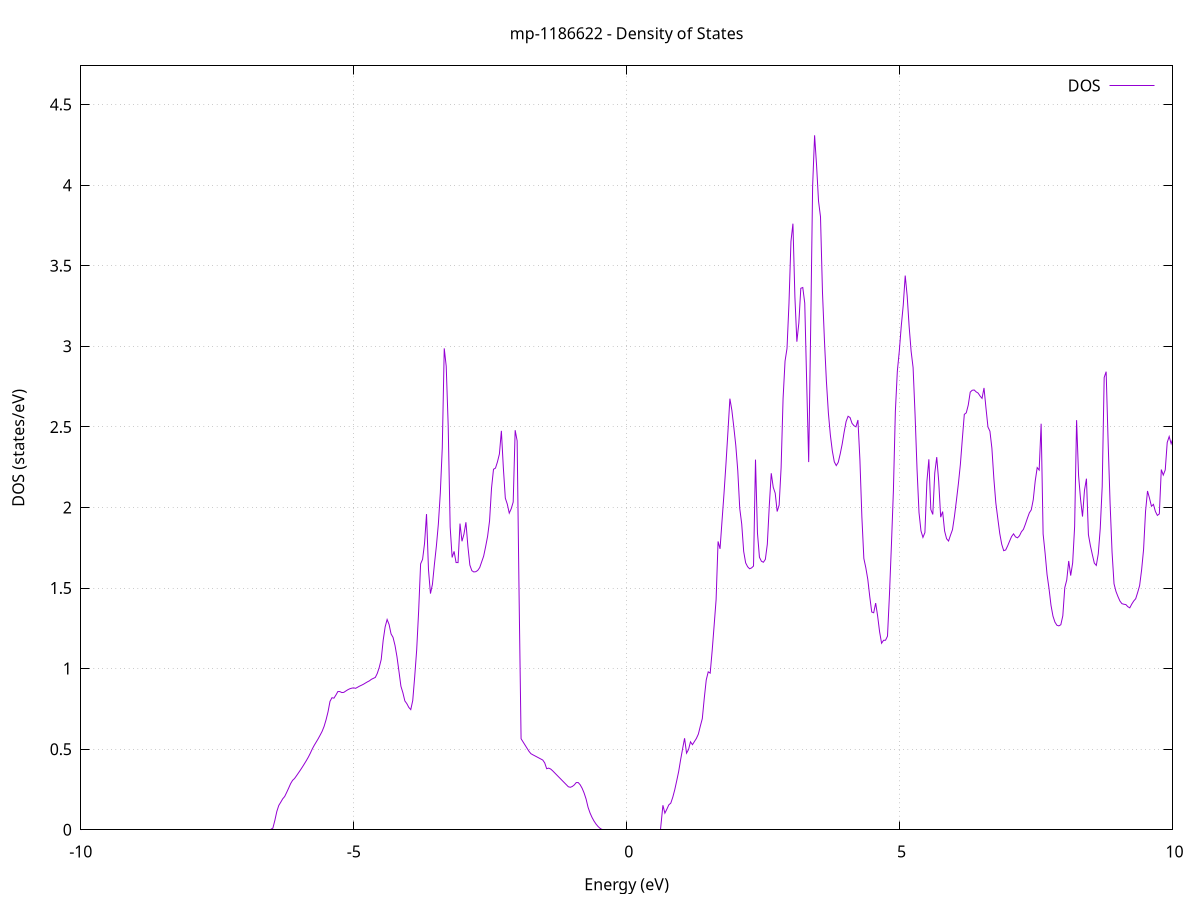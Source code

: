 set title 'mp-1186622 - Density of States'
set xlabel 'Energy (eV)'
set ylabel 'DOS (states/eV)'
set grid
set xrange [-10:10]
set yrange [0:4.740]
set xzeroaxis lt -1
set terminal png size 800,600
set output 'mp-1186622_dos_gnuplot.png'
plot '-' using 1:2 with lines title 'DOS'
-35.280200 0.000000
-35.244100 0.000000
-35.208000 0.000000
-35.171900 0.000000
-35.135800 0.000000
-35.099800 0.000000
-35.063700 0.000000
-35.027600 0.000000
-34.991500 0.000000
-34.955400 0.000000
-34.919300 0.000000
-34.883200 0.000000
-34.847100 0.000000
-34.811000 0.000000
-34.775000 0.000000
-34.738900 0.000000
-34.702800 0.000000
-34.666700 0.000000
-34.630600 0.000000
-34.594500 0.000000
-34.558400 0.000000
-34.522300 0.000000
-34.486200 0.000000
-34.450200 0.000000
-34.414100 0.000000
-34.378000 0.000000
-34.341900 0.000000
-34.305800 0.000000
-34.269700 0.000000
-34.233600 0.000000
-34.197500 0.000000
-34.161400 0.000000
-34.125400 0.000000
-34.089300 0.000000
-34.053200 0.000000
-34.017100 0.000000
-33.981000 0.000000
-33.944900 0.000000
-33.908800 0.000000
-33.872700 0.000000
-33.836600 0.000000
-33.800600 0.000000
-33.764500 0.000000
-33.728400 0.000000
-33.692300 0.000000
-33.656200 0.000000
-33.620100 0.000000
-33.584000 0.000000
-33.547900 0.000000
-33.511800 0.000000
-33.475800 0.000000
-33.439700 0.000000
-33.403600 0.000000
-33.367500 0.000000
-33.331400 0.000000
-33.295300 0.000000
-33.259200 0.000000
-33.223100 0.000000
-33.187000 0.000000
-33.151000 0.000000
-33.114900 0.000000
-33.078800 0.000000
-33.042700 0.000000
-33.006600 0.000000
-32.970500 0.000000
-32.934400 0.000000
-32.898300 0.000000
-32.862200 0.000000
-32.826100 0.000000
-32.790100 0.000000
-32.754000 0.000000
-32.717900 0.000000
-32.681800 0.000000
-32.645700 0.000000
-32.609600 0.000000
-32.573500 0.000000
-32.537400 0.000000
-32.501300 0.000000
-32.465300 0.000000
-32.429200 0.000000
-32.393100 0.000000
-32.357000 0.000000
-32.320900 0.000000
-32.284800 0.000000
-32.248700 0.000000
-32.212600 0.000000
-32.176500 0.000000
-32.140500 0.000000
-32.104400 0.000000
-32.068300 0.000000
-32.032200 0.000000
-31.996100 39.299000
-31.960000 0.000000
-31.923900 0.000000
-31.887800 0.000000
-31.851700 0.000000
-31.815700 0.000000
-31.779600 0.000000
-31.743500 0.000000
-31.707400 0.000000
-31.671300 0.000000
-31.635200 0.000000
-31.599100 0.000000
-31.563000 0.000000
-31.526900 0.000000
-31.490900 0.000000
-31.454800 0.000000
-31.418700 0.000000
-31.382600 0.000000
-31.346500 0.000000
-31.310400 0.000000
-31.274300 0.000000
-31.238200 0.000000
-31.202100 0.000000
-31.166100 0.000000
-31.130000 0.000000
-31.093900 0.000000
-31.057800 0.000000
-31.021700 0.000000
-30.985600 0.000000
-30.949500 0.000000
-30.913400 0.000000
-30.877300 0.000000
-30.841300 0.000000
-30.805200 0.000000
-30.769100 0.000000
-30.733000 0.000000
-30.696900 0.000000
-30.660800 0.000000
-30.624700 0.000000
-30.588600 0.000000
-30.552500 0.000000
-30.516500 0.000000
-30.480400 0.000000
-30.444300 0.000000
-30.408200 0.000000
-30.372100 0.000000
-30.336000 0.000000
-30.299900 0.000000
-30.263800 0.000000
-30.227700 0.000000
-30.191700 0.000000
-30.155600 0.000000
-30.119500 0.000000
-30.083400 0.000000
-30.047300 0.000000
-30.011200 0.000000
-29.975100 0.000000
-29.939000 0.000000
-29.902900 0.000000
-29.866900 0.000000
-29.830800 0.000000
-29.794700 0.000000
-29.758600 0.000000
-29.722500 0.000000
-29.686400 0.000000
-29.650300 0.000000
-29.614200 0.000000
-29.578100 0.000000
-29.542100 0.000000
-29.506000 0.000000
-29.469900 0.000000
-29.433800 0.000000
-29.397700 0.000000
-29.361600 0.000000
-29.325500 0.000000
-29.289400 0.000000
-29.253300 0.000000
-29.217300 0.000000
-29.181200 0.000000
-29.145100 0.000000
-29.109000 0.000000
-29.072900 0.000000
-29.036800 0.000000
-29.000700 0.000000
-28.964600 0.000000
-28.928500 0.000000
-28.892500 0.000000
-28.856400 0.000000
-28.820300 0.000000
-28.784200 0.000000
-28.748100 0.000000
-28.712000 0.000000
-28.675900 0.000000
-28.639800 0.000000
-28.603700 0.000000
-28.567700 0.000000
-28.531600 0.000000
-28.495500 0.000000
-28.459400 0.000000
-28.423300 0.000000
-28.387200 0.000000
-28.351100 0.000000
-28.315000 0.000000
-28.278900 0.000000
-28.242900 0.000000
-28.206800 0.000000
-28.170700 0.000000
-28.134600 0.000000
-28.098500 0.000000
-28.062400 0.000000
-28.026300 0.000000
-27.990200 0.000000
-27.954100 0.000000
-27.918100 0.000000
-27.882000 0.000000
-27.845900 0.000000
-27.809800 0.000000
-27.773700 0.000000
-27.737600 0.000000
-27.701500 0.000000
-27.665400 0.000000
-27.629300 0.000000
-27.593200 0.000000
-27.557200 0.000000
-27.521100 0.000000
-27.485000 0.000000
-27.448900 0.000000
-27.412800 0.000000
-27.376700 0.000000
-27.340600 0.000000
-27.304500 0.000000
-27.268400 0.000000
-27.232400 0.000000
-27.196300 0.000000
-27.160200 0.000000
-27.124100 0.000000
-27.088000 0.000000
-27.051900 0.000000
-27.015800 0.000000
-26.979700 0.000000
-26.943600 0.000000
-26.907600 0.000000
-26.871500 0.000000
-26.835400 0.000000
-26.799300 0.000000
-26.763200 0.000000
-26.727100 0.000000
-26.691000 0.000000
-26.654900 0.000000
-26.618800 0.000000
-26.582800 0.000000
-26.546700 0.000000
-26.510600 0.000000
-26.474500 0.000000
-26.438400 0.000000
-26.402300 0.000000
-26.366200 0.000000
-26.330100 0.000000
-26.294000 0.000000
-26.258000 0.000000
-26.221900 0.000000
-26.185800 0.000000
-26.149700 0.000000
-26.113600 0.000000
-26.077500 0.000000
-26.041400 0.000000
-26.005300 0.000000
-25.969200 0.000000
-25.933200 0.000000
-25.897100 0.000000
-25.861000 0.000000
-25.824900 0.000000
-25.788800 0.000000
-25.752700 0.000000
-25.716600 0.000000
-25.680500 0.000000
-25.644400 0.000000
-25.608400 0.000000
-25.572300 0.000000
-25.536200 0.000000
-25.500100 0.000000
-25.464000 0.000000
-25.427900 0.000000
-25.391800 0.000000
-25.355700 0.000000
-25.319600 0.000000
-25.283600 0.000000
-25.247500 0.000000
-25.211400 0.000000
-25.175300 0.000000
-25.139200 0.000000
-25.103100 0.000000
-25.067000 0.000000
-25.030900 0.000000
-24.994800 0.000000
-24.958800 0.000000
-24.922700 0.000000
-24.886600 0.000000
-24.850500 0.000000
-24.814400 0.000000
-24.778300 0.000000
-24.742200 0.000000
-24.706100 0.000000
-24.670000 0.000000
-24.634000 0.000000
-24.597900 0.000000
-24.561800 0.000000
-24.525700 0.000000
-24.489600 0.000000
-24.453500 0.000000
-24.417400 0.000000
-24.381300 0.000000
-24.345200 0.000000
-24.309200 0.000000
-24.273100 0.000000
-24.237000 0.000000
-24.200900 0.000000
-24.164800 0.000000
-24.128700 0.000000
-24.092600 0.000000
-24.056500 0.000000
-24.020400 0.000000
-23.984400 0.000000
-23.948300 0.000000
-23.912200 0.000000
-23.876100 0.000000
-23.840000 0.000000
-23.803900 0.000000
-23.767800 0.000000
-23.731700 0.000000
-23.695600 0.000000
-23.659600 0.000000
-23.623500 0.000000
-23.587400 0.000000
-23.551300 0.000000
-23.515200 0.000000
-23.479100 0.000000
-23.443000 0.000000
-23.406900 0.000000
-23.370800 0.000000
-23.334800 0.000000
-23.298700 0.000000
-23.262600 0.000000
-23.226500 0.000000
-23.190400 0.000000
-23.154300 0.000000
-23.118200 0.000000
-23.082100 0.000000
-23.046000 0.000000
-23.010000 0.000000
-22.973900 0.000000
-22.937800 0.000000
-22.901700 0.000000
-22.865600 0.000000
-22.829500 0.000000
-22.793400 0.000000
-22.757300 0.000000
-22.721200 0.000000
-22.685100 0.000000
-22.649100 0.000000
-22.613000 0.000000
-22.576900 0.000000
-22.540800 0.000000
-22.504700 0.000000
-22.468600 0.000000
-22.432500 0.000000
-22.396400 0.000000
-22.360300 0.000000
-22.324300 0.000000
-22.288200 0.000000
-22.252100 0.000000
-22.216000 0.000000
-22.179900 0.000000
-22.143800 0.000000
-22.107700 0.000000
-22.071600 0.000000
-22.035500 0.000000
-21.999500 0.000000
-21.963400 0.000000
-21.927300 0.000000
-21.891200 0.000000
-21.855100 0.000000
-21.819000 0.000000
-21.782900 0.000000
-21.746800 0.000000
-21.710700 0.000000
-21.674700 0.000000
-21.638600 0.000000
-21.602500 0.000000
-21.566400 0.000000
-21.530300 0.000000
-21.494200 0.000000
-21.458100 0.000000
-21.422000 0.000000
-21.385900 0.000000
-21.349900 0.000000
-21.313800 0.000000
-21.277700 0.000000
-21.241600 0.000000
-21.205500 0.000000
-21.169400 0.000000
-21.133300 0.000000
-21.097200 0.000000
-21.061100 0.000000
-21.025100 0.000000
-20.989000 0.000000
-20.952900 0.000000
-20.916800 0.000000
-20.880700 0.000000
-20.844600 0.000000
-20.808500 0.000000
-20.772400 0.000000
-20.736300 0.000000
-20.700300 0.000000
-20.664200 0.000000
-20.628100 0.000000
-20.592000 0.000000
-20.555900 0.000000
-20.519800 0.000000
-20.483700 0.000000
-20.447600 0.000000
-20.411500 0.000000
-20.375500 0.000000
-20.339400 0.000000
-20.303300 0.000000
-20.267200 0.000000
-20.231100 0.000000
-20.195000 0.000000
-20.158900 0.000000
-20.122800 0.000000
-20.086700 0.000000
-20.050700 0.000000
-20.014600 0.000000
-19.978500 0.000000
-19.942400 0.000000
-19.906300 0.000000
-19.870200 0.000000
-19.834100 0.000000
-19.798000 0.000000
-19.761900 0.000000
-19.725900 0.000000
-19.689800 0.000000
-19.653700 0.000000
-19.617600 0.000000
-19.581500 0.000000
-19.545400 0.000000
-19.509300 0.000000
-19.473200 0.000000
-19.437100 0.000000
-19.401100 0.000000
-19.365000 0.000000
-19.328900 0.000000
-19.292800 0.000000
-19.256700 0.000000
-19.220600 0.000000
-19.184500 0.000000
-19.148400 0.000000
-19.112300 0.000000
-19.076300 0.000000
-19.040200 0.000000
-19.004100 0.000000
-18.968000 0.000000
-18.931900 0.000000
-18.895800 0.000000
-18.859700 0.000000
-18.823600 0.000000
-18.787500 0.000000
-18.751500 0.000000
-18.715400 0.000000
-18.679300 0.000000
-18.643200 0.000000
-18.607100 0.000000
-18.571000 0.000000
-18.534900 0.000000
-18.498800 0.000000
-18.462700 0.000000
-18.426700 0.000000
-18.390600 0.000000
-18.354500 0.000000
-18.318400 0.000000
-18.282300 0.000000
-18.246200 0.000000
-18.210100 0.000000
-18.174000 0.000000
-18.137900 0.000000
-18.101900 0.000000
-18.065800 0.000000
-18.029700 0.000000
-17.993600 0.000000
-17.957500 0.000000
-17.921400 0.000000
-17.885300 0.000000
-17.849200 0.000000
-17.813100 0.000000
-17.777100 0.000000
-17.741000 0.000000
-17.704900 0.000000
-17.668800 0.000000
-17.632700 0.000000
-17.596600 0.000000
-17.560500 0.000000
-17.524400 0.000000
-17.488300 0.000000
-17.452200 0.000000
-17.416200 0.000000
-17.380100 0.000000
-17.344000 0.000000
-17.307900 0.000000
-17.271800 0.000000
-17.235700 0.000000
-17.199600 0.000000
-17.163500 0.000000
-17.127400 0.000000
-17.091400 0.000000
-17.055300 0.000000
-17.019200 0.000000
-16.983100 0.000000
-16.947000 0.000000
-16.910900 0.000000
-16.874800 0.000000
-16.838700 0.000000
-16.802600 0.000000
-16.766600 0.000000
-16.730500 0.000000
-16.694400 0.000000
-16.658300 0.000000
-16.622200 0.000000
-16.586100 0.000000
-16.550000 0.000000
-16.513900 0.000000
-16.477800 0.000000
-16.441800 0.000000
-16.405700 0.000000
-16.369600 0.000000
-16.333500 0.000000
-16.297400 0.000000
-16.261300 0.000000
-16.225200 0.000000
-16.189100 0.000000
-16.153000 0.000000
-16.117000 0.000000
-16.080900 0.000000
-16.044800 0.000000
-16.008700 0.000000
-15.972600 0.000000
-15.936500 0.000000
-15.900400 0.000000
-15.864300 0.000000
-15.828200 0.000000
-15.792200 0.000000
-15.756100 0.000000
-15.720000 0.000000
-15.683900 0.000000
-15.647800 0.000000
-15.611700 0.000000
-15.575600 0.000000
-15.539500 0.000000
-15.503400 0.000000
-15.467400 0.000000
-15.431300 0.000000
-15.395200 0.000000
-15.359100 0.000000
-15.323000 0.000000
-15.286900 0.000000
-15.250800 0.000000
-15.214700 0.000000
-15.178600 0.000000
-15.142600 0.000000
-15.106500 0.000000
-15.070400 0.000000
-15.034300 0.000000
-14.998200 0.000000
-14.962100 0.000000
-14.926000 0.000000
-14.889900 0.000000
-14.853800 0.000000
-14.817800 0.000000
-14.781700 0.000000
-14.745600 0.000000
-14.709500 0.000000
-14.673400 0.000000
-14.637300 0.000000
-14.601200 0.000000
-14.565100 0.000000
-14.529000 0.000000
-14.493000 0.000000
-14.456900 0.000000
-14.420800 0.000000
-14.384700 0.000000
-14.348600 0.000000
-14.312500 0.000000
-14.276400 0.000000
-14.240300 0.000000
-14.204200 0.000000
-14.168200 0.000000
-14.132100 0.000000
-14.096000 0.000000
-14.059900 0.000000
-14.023800 0.000000
-13.987700 0.000000
-13.951600 0.000000
-13.915500 0.000000
-13.879400 0.000000
-13.843400 0.000000
-13.807300 0.000000
-13.771200 0.000000
-13.735100 0.000000
-13.699000 0.000000
-13.662900 0.000000
-13.626800 0.000000
-13.590700 0.000000
-13.554600 0.000000
-13.518600 0.000000
-13.482500 0.000000
-13.446400 0.000000
-13.410300 0.000000
-13.374200 0.000000
-13.338100 0.000000
-13.302000 0.000000
-13.265900 0.000000
-13.229800 0.000000
-13.193800 0.000000
-13.157700 0.000000
-13.121600 0.000000
-13.085500 0.000000
-13.049400 0.000000
-13.013300 0.000000
-12.977200 0.000000
-12.941100 0.000000
-12.905000 0.000000
-12.869000 0.000000
-12.832900 6.158900
-12.796800 7.475900
-12.760700 8.874200
-12.724600 9.459000
-12.688500 14.501100
-12.652400 8.830900
-12.616300 15.336200
-12.580200 41.894800
-12.544100 21.252300
-12.508100 8.725500
-12.472000 11.332400
-12.435900 15.112800
-12.399800 9.969300
-12.363700 0.000000
-12.327600 0.000000
-12.291500 0.000000
-12.255400 0.000000
-12.219300 0.000000
-12.183300 0.000000
-12.147200 0.000000
-12.111100 0.000000
-12.075000 0.000000
-12.038900 0.000000
-12.002800 0.000000
-11.966700 0.000000
-11.930600 0.000000
-11.894500 0.000000
-11.858500 0.000000
-11.822400 0.000000
-11.786300 0.000000
-11.750200 0.000000
-11.714100 0.000000
-11.678000 0.000000
-11.641900 0.000000
-11.605800 0.000000
-11.569700 0.000000
-11.533700 0.000000
-11.497600 0.000000
-11.461500 0.000000
-11.425400 0.000000
-11.389300 0.000000
-11.353200 0.000000
-11.317100 0.000000
-11.281000 0.000000
-11.244900 0.000000
-11.208900 0.000000
-11.172800 0.000000
-11.136700 0.000000
-11.100600 0.000000
-11.064500 0.000000
-11.028400 0.000000
-10.992300 0.000000
-10.956200 0.000000
-10.920100 0.000000
-10.884100 0.000000
-10.848000 0.000000
-10.811900 0.000000
-10.775800 0.000000
-10.739700 0.000000
-10.703600 0.000000
-10.667500 0.000000
-10.631400 0.000000
-10.595300 0.000000
-10.559300 0.000000
-10.523200 0.000000
-10.487100 0.000000
-10.451000 0.000000
-10.414900 0.000000
-10.378800 0.000000
-10.342700 0.000000
-10.306600 0.000000
-10.270500 0.000000
-10.234500 0.000000
-10.198400 0.000000
-10.162300 0.000000
-10.126200 0.000000
-10.090100 0.000000
-10.054000 0.000000
-10.017900 0.000000
-9.981800 0.000000
-9.945700 0.000000
-9.909700 0.000000
-9.873600 0.000000
-9.837500 0.000000
-9.801400 0.000000
-9.765300 0.000000
-9.729200 0.000000
-9.693100 0.000000
-9.657000 0.000000
-9.620900 0.000000
-9.584900 0.000000
-9.548800 0.000000
-9.512700 0.000000
-9.476600 0.000000
-9.440500 0.000000
-9.404400 0.000000
-9.368300 0.000000
-9.332200 0.000000
-9.296100 0.000000
-9.260100 0.000000
-9.224000 0.000000
-9.187900 0.000000
-9.151800 0.000000
-9.115700 0.000000
-9.079600 0.000000
-9.043500 0.000000
-9.007400 0.000000
-8.971300 0.000000
-8.935300 0.000000
-8.899200 0.000000
-8.863100 0.000000
-8.827000 0.000000
-8.790900 0.000000
-8.754800 0.000000
-8.718700 0.000000
-8.682600 0.000000
-8.646500 0.000000
-8.610500 0.000000
-8.574400 0.000000
-8.538300 0.000000
-8.502200 0.000000
-8.466100 0.000000
-8.430000 0.000000
-8.393900 0.000000
-8.357800 0.000000
-8.321700 0.000000
-8.285700 0.000000
-8.249600 0.000000
-8.213500 0.000000
-8.177400 0.000000
-8.141300 0.000000
-8.105200 0.000000
-8.069100 0.000000
-8.033000 0.000000
-7.996900 0.000000
-7.960900 0.000000
-7.924800 0.000000
-7.888700 0.000000
-7.852600 0.000000
-7.816500 0.000000
-7.780400 0.000000
-7.744300 0.000000
-7.708200 0.000000
-7.672100 0.000000
-7.636000 0.000000
-7.600000 0.000000
-7.563900 0.000000
-7.527800 0.000000
-7.491700 0.000000
-7.455600 0.000000
-7.419500 0.000000
-7.383400 0.000000
-7.347300 0.000000
-7.311200 0.000000
-7.275200 0.000000
-7.239100 0.000000
-7.203000 0.000000
-7.166900 0.000000
-7.130800 0.000000
-7.094700 0.000000
-7.058600 0.000000
-7.022500 0.000000
-6.986400 0.000000
-6.950400 0.000000
-6.914300 0.000000
-6.878200 0.000000
-6.842100 0.000000
-6.806000 0.000000
-6.769900 0.000000
-6.733800 0.000000
-6.697700 0.000000
-6.661600 0.000000
-6.625600 0.000000
-6.589500 0.000000
-6.553400 0.000000
-6.517300 0.000000
-6.481200 0.010300
-6.445100 0.057600
-6.409000 0.113300
-6.372900 0.151000
-6.336800 0.171000
-6.300800 0.192000
-6.264700 0.206500
-6.228600 0.231700
-6.192500 0.258300
-6.156400 0.286000
-6.120300 0.306600
-6.084200 0.318000
-6.048100 0.335300
-6.012000 0.353100
-5.976000 0.371000
-5.939900 0.389700
-5.903800 0.409300
-5.867700 0.429400
-5.831600 0.450700
-5.795500 0.474700
-5.759400 0.501300
-5.723300 0.524000
-5.687200 0.544300
-5.651200 0.564800
-5.615100 0.587200
-5.579000 0.610700
-5.542900 0.641100
-5.506800 0.682300
-5.470700 0.731800
-5.434600 0.796800
-5.398500 0.819400
-5.362400 0.816700
-5.326400 0.835900
-5.290300 0.857800
-5.254200 0.857500
-5.218100 0.851400
-5.182000 0.852600
-5.145900 0.860800
-5.109800 0.868600
-5.073700 0.874700
-5.037600 0.878500
-5.001600 0.880700
-4.965500 0.877700
-4.929400 0.884400
-4.893300 0.891300
-4.857200 0.897000
-4.821100 0.903100
-4.785000 0.910600
-4.748900 0.917800
-4.712800 0.924100
-4.676800 0.933500
-4.640700 0.939400
-4.604600 0.945300
-4.568500 0.970000
-4.532400 1.007600
-4.496300 1.056700
-4.460200 1.175800
-4.424100 1.259000
-4.388000 1.304700
-4.352000 1.273900
-4.315900 1.215200
-4.279800 1.194000
-4.243700 1.144200
-4.207600 1.073800
-4.171500 0.983500
-4.135400 0.890800
-4.099300 0.850500
-4.063200 0.799500
-4.027200 0.782800
-3.991100 0.759400
-3.955000 0.745700
-3.918900 0.801700
-3.882800 0.949600
-3.846700 1.115200
-3.810600 1.357100
-3.774500 1.650000
-3.738400 1.678000
-3.702400 1.777300
-3.666300 1.958900
-3.630200 1.613600
-3.594100 1.465500
-3.558000 1.522400
-3.521900 1.646500
-3.485800 1.759800
-3.449700 1.895900
-3.413600 2.089500
-3.377600 2.370200
-3.341500 2.987100
-3.305400 2.876400
-3.269300 2.508600
-3.233200 1.879300
-3.197100 1.689800
-3.161000 1.727600
-3.124900 1.658100
-3.088800 1.657800
-3.052800 1.900100
-3.016700 1.790100
-2.980600 1.834200
-2.944500 1.908100
-2.908400 1.759100
-2.872300 1.642700
-2.836200 1.607800
-2.800100 1.599800
-2.764000 1.601300
-2.728000 1.609400
-2.691900 1.627000
-2.655800 1.662500
-2.619700 1.697800
-2.583600 1.756400
-2.547500 1.820600
-2.511400 1.916700
-2.475300 2.120500
-2.439200 2.237000
-2.403100 2.244000
-2.367100 2.282400
-2.331000 2.332100
-2.294900 2.475300
-2.258800 2.246200
-2.222700 2.057900
-2.186600 2.020600
-2.150500 1.964800
-2.114400 1.992200
-2.078300 2.033700
-2.042300 2.479400
-2.006200 2.413400
-1.970100 1.444000
-1.934000 0.564900
-1.897900 0.545400
-1.861800 0.525900
-1.825700 0.506400
-1.789600 0.487000
-1.753500 0.472100
-1.717500 0.465200
-1.681400 0.458800
-1.645300 0.452300
-1.609200 0.445800
-1.573100 0.439300
-1.537000 0.432800
-1.500900 0.414900
-1.464800 0.378900
-1.428700 0.382500
-1.392700 0.377100
-1.356600 0.366300
-1.320500 0.353900
-1.284400 0.341400
-1.248300 0.329000
-1.212200 0.316600
-1.176100 0.304100
-1.140000 0.291700
-1.103900 0.279300
-1.067900 0.266900
-1.031800 0.263700
-0.995700 0.268600
-0.959600 0.278200
-0.923500 0.292900
-0.887400 0.293100
-0.851300 0.279200
-0.815200 0.257400
-0.779100 0.228000
-0.743100 0.190900
-0.707000 0.139700
-0.670900 0.104500
-0.634800 0.077100
-0.598700 0.054600
-0.562600 0.036200
-0.526500 0.021300
-0.490400 0.009900
-0.454300 0.002100
-0.418300 0.000000
-0.382200 0.000000
-0.346100 0.000000
-0.310000 0.000000
-0.273900 0.000000
-0.237800 0.000000
-0.201700 0.000000
-0.165600 0.000000
-0.129500 0.000000
-0.093500 0.000000
-0.057400 0.000000
-0.021300 0.000000
0.014800 0.000000
0.050900 0.000000
0.087000 0.000000
0.123100 0.000000
0.159200 0.000000
0.195300 0.000000
0.231300 0.000000
0.267400 0.000000
0.303500 0.000000
0.339600 0.000000
0.375700 0.000000
0.411800 0.000000
0.447900 0.000000
0.484000 0.000000
0.520100 0.000000
0.556100 0.000000
0.592200 0.000000
0.628300 0.000000
0.664400 0.152200
0.700500 0.103100
0.736600 0.127700
0.772700 0.154700
0.808800 0.165200
0.844900 0.201700
0.880900 0.247900
0.917000 0.303500
0.953100 0.361900
0.989200 0.435500
1.025300 0.502900
1.061400 0.567900
1.097500 0.475300
1.133600 0.497800
1.169700 0.545800
1.205700 0.528100
1.241800 0.547600
1.277900 0.566900
1.314000 0.594000
1.350100 0.643500
1.386200 0.689900
1.422300 0.817100
1.458400 0.930000
1.494500 0.980000
1.530500 0.972000
1.566600 1.110100
1.602700 1.267000
1.638800 1.427600
1.674900 1.789100
1.711000 1.743200
1.747100 1.916100
1.783200 2.084700
1.819300 2.269000
1.855300 2.467400
1.891400 2.675000
1.927500 2.603200
1.963600 2.497600
1.999700 2.384400
2.035800 2.228800
2.071900 1.994300
2.108000 1.897400
2.144100 1.727100
2.180100 1.656300
2.216200 1.632200
2.252300 1.619700
2.288400 1.624800
2.324500 1.636600
2.360600 2.296800
2.396700 1.841000
2.432800 1.691100
2.468900 1.666300
2.505000 1.660000
2.541000 1.677800
2.577100 1.771900
2.613200 2.010600
2.649300 2.212300
2.685400 2.125500
2.721500 2.088800
2.757600 1.974900
2.793700 2.014900
2.829800 2.247000
2.865800 2.675600
2.901900 2.908200
2.938000 2.987100
2.974100 3.267500
3.010200 3.650800
3.046300 3.760900
3.082400 3.306600
3.118500 3.028600
3.154600 3.144200
3.190600 3.359900
3.226700 3.364800
3.262800 3.268200
3.298900 2.766500
3.335000 2.281500
3.371100 3.102600
3.407200 3.993600
3.443300 4.309200
3.479400 4.122500
3.515400 3.900400
3.551500 3.803600
3.587600 3.335000
3.623700 3.035400
3.659800 2.781700
3.695900 2.585800
3.732000 2.449400
3.768100 2.350700
3.804200 2.283100
3.840200 2.259900
3.876300 2.279800
3.912400 2.331700
3.948500 2.392800
3.984600 2.467700
4.020700 2.533400
4.056800 2.565800
4.092900 2.557800
4.129000 2.522000
4.165000 2.507300
4.201100 2.500200
4.237200 2.542500
4.273300 2.297200
4.309400 1.941300
4.345500 1.683500
4.381600 1.625800
4.417700 1.554000
4.453800 1.446900
4.489800 1.351200
4.525900 1.346600
4.562000 1.406700
4.598100 1.326400
4.634200 1.228300
4.670300 1.157400
4.706400 1.175600
4.742500 1.176100
4.778600 1.201300
4.814600 1.458000
4.850700 1.767400
4.886800 2.102200
4.922900 2.595800
4.959000 2.845200
4.995100 2.970300
5.031200 3.125700
5.067300 3.254400
5.103400 3.439000
5.139400 3.312100
5.175500 3.121900
5.211600 2.969200
5.247700 2.868200
5.283800 2.577100
5.319900 2.237400
5.356000 1.968800
5.392100 1.854900
5.428200 1.814200
5.464200 1.844100
5.500300 2.159200
5.536400 2.298900
5.572500 1.987300
5.608600 1.956600
5.644700 2.214000
5.680800 2.312400
5.716900 2.163100
5.753000 1.939800
5.789000 1.974300
5.825100 1.853900
5.861200 1.805900
5.897300 1.791800
5.933400 1.828300
5.969500 1.862200
6.005600 1.945400
6.041700 2.044100
6.077800 2.148000
6.113800 2.266500
6.149900 2.425300
6.186000 2.577700
6.222100 2.587200
6.258200 2.635100
6.294300 2.715500
6.330400 2.727100
6.366500 2.729000
6.402600 2.717200
6.438600 2.709800
6.474700 2.691500
6.510800 2.676800
6.546900 2.741500
6.583000 2.616800
6.619100 2.499200
6.655200 2.473300
6.691300 2.367600
6.727400 2.179000
6.763400 2.028100
6.799500 1.931300
6.835600 1.838000
6.871700 1.771300
6.907800 1.731800
6.943900 1.736200
6.980000 1.761800
7.016100 1.791500
7.052200 1.819800
7.088200 1.836200
7.124300 1.817400
7.160400 1.811700
7.196500 1.824200
7.232600 1.849300
7.268700 1.864000
7.304800 1.896100
7.340900 1.932300
7.377000 1.966200
7.413000 1.985400
7.449100 2.048200
7.485200 2.164400
7.521300 2.247400
7.557400 2.232100
7.593500 2.519600
7.629600 1.835900
7.665700 1.718100
7.701800 1.583700
7.737900 1.496700
7.773900 1.393100
7.810000 1.326100
7.846100 1.288500
7.882200 1.269100
7.918300 1.265200
7.954400 1.272300
7.990500 1.327500
8.026600 1.502300
8.062700 1.549900
8.098700 1.668000
8.134800 1.577300
8.170900 1.655800
8.207000 1.880900
8.243100 2.541900
8.279200 2.198800
8.315300 2.052100
8.351400 1.943500
8.387500 2.106400
8.423500 2.178600
8.459600 1.831400
8.495700 1.763100
8.531800 1.707100
8.567900 1.654500
8.604000 1.640300
8.640100 1.712200
8.676200 1.868400
8.712300 2.130800
8.748300 2.806300
8.784400 2.842500
8.820500 2.409600
8.856600 2.027200
8.892700 1.722500
8.928800 1.526200
8.964900 1.478300
9.001000 1.446900
9.037100 1.419300
9.073100 1.403200
9.109200 1.399400
9.145300 1.397500
9.181400 1.384300
9.217500 1.377100
9.253600 1.400300
9.289700 1.419600
9.325800 1.433600
9.361900 1.472600
9.397900 1.515600
9.434000 1.612300
9.470100 1.739000
9.506200 1.975300
9.542300 2.102100
9.578400 2.057900
9.614500 2.007500
9.650600 2.019200
9.686700 1.975200
9.722700 1.950600
9.758800 1.960100
9.794900 2.235200
9.831000 2.200900
9.867100 2.232800
9.903200 2.403000
9.939300 2.440300
9.975400 2.395700
10.011500 2.433300
10.047500 2.504000
10.083600 2.633900
10.119700 2.618300
10.155800 2.693500
10.191900 2.846900
10.228000 3.002100
10.264100 3.085500
10.300200 2.963400
10.336300 3.027700
10.372300 3.087800
10.408400 3.271000
10.444500 3.529700
10.480600 3.472500
10.516700 3.376600
10.552800 3.606200
10.588900 3.813200
10.625000 4.262300
10.661100 4.384600
10.697100 4.321400
10.733200 4.443600
10.769300 4.709900
10.805400 4.977800
10.841500 4.429500
10.877600 4.308500
10.913700 4.448300
10.949800 4.994100
10.985900 5.344300
11.021900 4.170100
11.058000 3.517500
11.094100 3.470000
11.130200 3.225500
11.166300 3.278700
11.202400 3.717100
11.238500 4.180900
11.274600 4.191500
11.310700 4.357300
11.346700 4.340600
11.382800 4.158400
11.418900 3.987300
11.455000 4.021900
11.491100 3.942000
11.527200 3.932900
11.563300 3.779400
11.599400 3.720200
11.635500 3.571500
11.671500 3.454100
11.707600 3.509900
11.743700 3.476700
11.779800 3.301400
11.815900 3.232000
11.852000 3.181400
11.888100 3.125400
11.924200 3.065500
11.960300 2.982400
11.996300 2.869600
12.032400 2.761800
12.068500 2.671300
12.104600 2.593500
12.140700 2.591200
12.176800 2.666800
12.212900 2.816000
12.249000 4.135900
12.285100 3.679700
12.321100 3.302600
12.357200 3.147900
12.393300 2.938700
12.429400 2.252700
12.465500 2.171400
12.501600 2.050600
12.537700 2.002100
12.573800 2.228200
12.609900 1.920900
12.646000 1.895300
12.682000 1.835600
12.718100 1.731300
12.754200 1.641800
12.790300 1.573200
12.826400 1.471600
12.862500 1.430500
12.898600 1.383100
12.934700 1.435200
12.970800 1.419900
13.006800 1.445500
13.042900 1.378300
13.079000 1.351900
13.115100 1.359300
13.151200 1.373300
13.187300 1.389300
13.223400 1.406000
13.259500 1.441800
13.295600 1.464000
13.331600 1.479600
13.367700 1.466600
13.403800 1.424400
13.439900 1.401900
13.476000 1.353100
13.512100 1.323400
13.548200 1.306800
13.584300 1.294200
13.620400 1.279600
13.656400 1.272500
13.692500 1.269000
13.728600 1.290300
13.764700 1.330500
13.800800 1.370800
13.836900 1.400500
13.873000 1.442700
13.909100 1.504500
13.945200 1.581200
13.981200 1.659200
14.017300 1.731200
14.053400 1.813500
14.089500 2.142300
14.125600 2.294900
14.161700 2.348100
14.197800 2.396000
14.233900 2.547800
14.270000 2.692700
14.306000 2.664800
14.342100 2.536500
14.378200 2.356400
14.414300 2.190800
14.450400 2.055700
14.486500 1.962100
14.522600 1.883100
14.558700 1.714400
14.594800 1.709400
14.630800 1.721800
14.666900 1.720400
14.703000 1.704900
14.739100 1.712000
14.775200 1.711800
14.811300 1.861800
14.847400 1.860200
14.883500 1.880700
14.919600 1.946800
14.955600 2.041400
14.991700 2.191900
15.027800 2.098100
15.063900 1.988900
15.100000 1.965700
15.136100 1.954600
15.172200 1.984000
15.208300 1.929000
15.244400 1.838700
15.280400 1.792400
15.316500 1.726300
15.352600 1.638900
15.388700 1.583600
15.424800 1.507100
15.460900 1.492000
15.497000 1.720900
15.533100 1.632300
15.569200 1.689200
15.605200 1.650600
15.641300 1.562900
15.677400 1.662000
15.713500 1.850400
15.749600 2.157700
15.785700 2.539100
15.821800 3.076600
15.857900 3.559700
15.894000 3.223100
15.930000 2.904000
15.966100 2.241700
16.002200 1.985200
16.038300 1.979200
16.074400 2.203000
16.110500 2.626800
16.146600 2.613400
16.182700 2.760800
16.218800 2.676100
16.254800 2.773300
16.290900 3.068500
16.327000 3.241200
16.363100 3.144700
16.399200 3.177200
16.435300 3.490300
16.471400 4.213200
16.507500 3.861000
16.543600 3.194000
16.579600 3.032300
16.615700 2.902800
16.651800 2.789800
16.687900 2.721400
16.724000 2.685900
16.760100 2.685900
16.796200 2.807800
16.832300 3.001000
16.868400 3.415600
16.904400 3.901500
16.940500 4.014900
16.976600 3.680400
17.012700 3.731800
17.048800 3.820700
17.084900 3.967000
17.121000 4.101600
17.157100 4.372500
17.193200 4.272500
17.229200 4.143200
17.265300 3.816700
17.301400 3.549800
17.337500 3.410400
17.373600 3.234600
17.409700 3.129400
17.445800 2.986500
17.481900 2.795500
17.518000 2.978700
17.554100 2.634500
17.590100 2.632200
17.626200 2.853000
17.662300 3.308000
17.698400 3.755400
17.734500 3.608800
17.770600 3.396400
17.806700 3.482600
17.842800 3.176300
17.878900 2.983900
17.914900 2.886600
17.951000 2.688000
17.987100 2.589400
18.023200 2.684400
18.059300 2.736000
18.095400 2.750300
18.131500 2.849900
18.167600 2.848700
18.203700 2.747600
18.239700 2.838500
18.275800 2.984700
18.311900 3.394400
18.348000 3.956300
18.384100 3.774100
18.420200 3.931200
18.456300 3.692500
18.492400 3.344100
18.528500 3.133000
18.564500 2.848300
18.600600 2.579400
18.636700 2.514500
18.672800 2.584000
18.708900 2.869500
18.745000 3.847700
18.781100 3.038700
18.817200 2.933800
18.853300 2.890500
18.889300 2.879400
18.925400 3.096900
18.961500 3.294800
18.997600 3.590800
19.033700 3.477300
19.069800 3.531100
19.105900 3.521800
19.142000 3.454500
19.178100 2.788800
19.214100 2.626100
19.250200 2.518400
19.286300 2.486100
19.322400 2.564000
19.358500 2.631800
19.394600 2.699800
19.430700 2.619600
19.466800 2.609300
19.502900 2.601300
19.538900 2.601300
19.575000 2.392900
19.611100 2.276800
19.647200 2.271700
19.683300 2.332600
19.719400 2.425900
19.755500 2.463300
19.791600 2.694100
19.827700 2.710500
19.863700 2.683100
19.899800 2.692700
19.935900 2.685900
19.972000 2.671300
20.008100 2.687100
20.044200 2.895400
20.080300 3.132800
20.116400 4.089900
20.152500 3.589400
20.188500 3.118800
20.224600 2.645100
20.260700 2.456300
20.296800 2.349800
20.332900 2.293600
20.369000 2.279900
20.405100 2.352100
20.441200 2.490900
20.477300 2.761100
20.513300 3.090500
20.549400 3.428600
20.585500 3.814600
20.621600 4.100800
20.657700 4.286100
20.693800 4.230300
20.729900 4.179900
20.766000 3.689700
20.802100 3.561700
20.838100 3.456600
20.874200 3.415900
20.910300 3.449800
20.946400 3.357400
20.982500 3.388700
21.018600 3.444300
21.054700 3.522300
21.090800 3.491100
21.126900 3.404500
21.162900 3.266000
21.199000 3.047500
21.235100 2.840700
21.271200 2.584200
21.307300 2.453000
21.343400 2.260100
21.379500 2.101700
21.415600 2.082000
21.451700 2.116100
21.487700 2.205900
21.523800 2.303900
21.559900 2.338400
21.596000 2.356800
21.632100 2.338200
21.668200 2.244400
21.704300 2.239400
21.740400 2.304100
21.776500 2.059400
21.812500 2.070000
21.848600 2.134400
21.884700 2.013300
21.920800 2.034500
21.956900 2.163400
21.993000 2.323900
22.029100 2.473700
22.065200 2.609800
22.101300 2.632300
22.137300 2.794500
22.173400 2.930100
22.209500 3.101800
22.245600 3.869200
22.281700 3.511300
22.317800 3.350500
22.353900 3.221000
22.390000 3.142100
22.426100 3.023300
22.462100 3.112100
22.498200 2.966100
22.534300 2.874900
22.570400 2.992000
22.606500 2.927800
22.642600 2.827900
22.678700 2.915200
22.714800 2.833000
22.750900 2.884900
22.787000 2.927600
22.823000 3.018600
22.859100 3.086600
22.895200 3.091900
22.931300 3.117400
22.967400 3.139500
23.003500 3.166300
23.039600 3.123300
23.075700 3.045700
23.111800 2.942100
23.147800 2.796500
23.183900 2.775100
23.220000 2.772500
23.256100 2.802600
23.292200 2.822500
23.328300 2.893000
23.364400 2.939700
23.400500 2.864200
23.436600 2.931200
23.472600 2.831800
23.508700 2.829300
23.544800 2.855900
23.580900 3.016000
23.617000 3.163200
23.653100 3.354600
23.689200 3.314400
23.725300 3.272600
23.761400 3.303500
23.797400 3.359600
23.833500 3.492900
23.869600 3.570800
23.905700 3.620000
23.941800 3.542000
23.977900 3.369300
24.014000 3.246000
24.050100 3.080200
24.086200 2.988800
24.122200 3.000800
24.158300 3.033700
24.194400 3.096200
24.230500 2.819600
24.266600 2.798800
24.302700 2.779300
24.338800 2.734000
24.374900 2.718100
24.411000 2.782500
24.447000 2.891800
24.483100 2.924300
24.519200 2.775400
24.555300 2.575000
24.591400 2.467000
24.627500 2.400900
24.663600 2.339200
24.699700 2.344400
24.735800 2.338900
24.771800 2.264900
24.807900 2.169600
24.844000 2.123100
24.880100 2.198400
24.916200 2.252500
24.952300 2.416200
24.988400 2.518500
25.024500 2.728600
25.060600 2.984400
25.096600 3.174700
25.132700 3.180100
25.168800 3.003700
25.204900 2.793000
25.241000 2.625200
25.277100 2.564700
25.313200 2.544700
25.349300 2.536800
25.385400 2.508800
25.421400 2.449900
25.457500 2.755800
25.493600 2.705200
25.529700 2.661400
25.565800 2.631200
25.601900 2.617600
25.638000 2.637400
25.674100 2.692400
25.710200 2.827200
25.746200 2.901600
25.782300 2.889100
25.818400 2.988900
25.854500 2.921300
25.890600 2.758600
25.926700 2.672000
25.962800 2.496100
25.998900 2.620400
26.035000 2.675100
26.071000 2.693600
26.107100 2.649300
26.143200 2.489900
26.179300 2.431800
26.215400 2.405700
26.251500 2.411900
26.287600 2.439500
26.323700 2.453500
26.359800 2.604700
26.395800 2.431900
26.431900 2.497300
26.468000 2.614900
26.504100 2.728600
26.540200 2.776000
26.576300 2.731000
26.612400 2.829000
26.648500 3.012300
26.684600 2.887200
26.720600 2.858000
26.756700 2.853600
26.792800 2.973600
26.828900 2.982500
26.865000 2.936100
26.901100 2.861400
26.937200 2.813800
26.973300 2.766500
27.009400 2.711800
27.045400 2.678400
27.081500 2.635300
27.117600 2.526300
27.153700 2.483200
27.189800 2.432800
27.225900 2.355100
27.262000 2.357800
27.298100 2.292600
27.334200 2.281700
27.370200 2.291000
27.406300 2.345900
27.442400 2.426900
27.478500 2.371400
27.514600 2.319300
27.550700 2.369700
27.586800 2.478800
27.622900 2.690200
27.659000 2.620600
27.695100 2.656600
27.731100 2.698700
27.767200 2.743600
27.803300 2.846100
27.839400 3.005800
27.875500 3.065100
27.911600 3.471400
27.947700 3.498600
27.983800 3.648500
28.019900 3.324100
28.055900 3.332800
28.092000 3.382200
28.128100 3.423200
28.164200 3.401400
28.200300 3.393200
28.236400 3.463900
28.272500 3.400900
28.308600 3.378400
28.344700 3.278400
28.380700 3.130300
28.416800 2.993200
28.452900 2.885800
28.489000 2.834200
28.525100 2.857400
28.561200 2.911100
28.597300 2.984700
28.633400 3.090800
28.669500 3.240400
28.705500 3.457800
28.741600 3.712500
28.777700 3.683000
28.813800 3.683000
28.849900 3.671500
28.886000 3.661000
28.922100 3.552500
28.958200 3.492600
28.994300 3.372600
29.030300 3.432000
29.066400 3.391200
29.102500 3.345300
29.138600 3.284800
29.174700 3.249700
29.210800 3.220100
29.246900 3.134600
29.283000 3.051900
29.319100 2.957600
29.355100 2.984800
29.391200 3.014200
29.427300 2.934800
29.463400 2.857000
29.499500 2.820700
29.535600 2.807200
29.571700 2.744000
29.607800 2.703000
29.643900 2.677300
29.679900 2.633800
29.716000 2.625900
29.752100 2.670000
29.788200 2.684500
29.824300 2.690900
29.860400 2.726700
29.896500 2.820200
29.932600 2.920700
29.968700 2.996100
30.004700 2.988700
30.040800 2.980000
30.076900 3.166600
30.113000 3.379900
30.149100 3.805700
30.185200 3.735300
30.221300 3.907200
30.257400 4.048600
30.293500 4.314600
30.329500 4.377800
30.365600 4.044400
30.401700 3.668900
30.437800 3.437200
30.473900 3.252200
30.510000 3.176200
30.546100 3.118100
30.582200 3.174800
30.618300 3.485400
30.654300 4.014400
30.690400 3.532200
30.726500 3.440700
30.762600 3.424000
30.798700 3.472400
30.834800 3.587600
30.870900 3.735800
30.907000 3.991600
30.943100 4.148900
30.979100 4.027000
31.015200 3.906600
31.051300 3.650300
31.087400 3.565600
31.123500 3.507900
31.159600 3.433300
31.195700 3.344300
31.231800 3.285500
31.267900 3.288400
31.303900 3.369800
31.340000 3.555500
31.376100 3.892900
31.412200 3.849400
31.448300 4.063000
31.484400 4.017800
31.520500 3.834500
31.556600 3.519100
31.592700 3.170300
31.628700 2.991700
31.664800 2.506700
31.700900 2.256700
31.737000 2.165800
31.773100 2.076800
31.809200 1.962000
31.845300 1.886700
31.881400 1.827600
31.917500 1.808000
31.953500 1.755500
31.989600 1.733900
32.025700 1.637000
32.061800 1.539100
32.097900 1.452400
32.134000 1.312500
32.170100 1.202200
32.206200 1.078400
32.242300 0.941800
32.278300 0.862600
32.314400 0.799800
32.350500 0.883700
32.386600 0.682600
32.422700 0.686100
32.458800 0.664000
32.494900 0.575100
32.531000 0.488500
32.567100 0.450300
32.603200 0.418400
32.639200 0.391800
32.675300 0.368200
32.711400 0.347000
32.747500 0.328400
32.783600 0.311800
32.819700 0.240100
32.855800 0.190500
32.891900 0.168900
32.928000 0.158500
32.964000 0.150200
33.000100 0.145400
33.036200 0.152100
33.072300 0.171800
33.108400 0.142500
33.144500 0.127200
33.180600 0.116900
33.216700 0.109000
33.252800 0.101800
33.288800 0.095200
33.324900 0.095600
33.361000 0.096200
33.397100 0.093100
33.433200 0.085000
33.469300 0.071800
33.505400 0.055900
33.541500 0.043600
33.577600 0.027200
33.613600 0.000200
33.649700 0.000000
33.685800 0.000000
33.721900 0.000000
33.758000 0.000000
33.794100 0.000000
33.830200 0.000000
33.866300 0.000000
33.902400 0.000000
33.938400 0.000000
33.974500 0.000000
34.010600 0.000000
34.046700 0.000000
34.082800 0.000000
34.118900 0.000000
34.155000 0.000000
34.191100 0.000000
34.227200 0.000000
34.263200 0.000000
34.299300 0.000000
34.335400 0.000000
34.371500 0.000000
34.407600 0.000000
34.443700 0.000000
34.479800 0.000000
34.515900 0.000000
34.552000 0.000000
34.588000 0.000000
34.624100 0.000000
34.660200 0.000000
34.696300 0.000000
34.732400 0.000000
34.768500 0.000000
34.804600 0.000000
34.840700 0.000000
34.876800 0.000000
34.912800 0.000000
34.948900 0.000000
34.985000 0.000000
35.021100 0.000000
35.057200 0.000000
35.093300 0.000000
35.129400 0.000000
35.165500 0.000000
35.201600 0.000000
35.237600 0.000000
35.273700 0.000000
35.309800 0.000000
35.345900 0.000000
35.382000 0.000000
35.418100 0.000000
35.454200 0.000000
35.490300 0.000000
35.526400 0.000000
35.562400 0.000000
35.598500 0.000000
35.634600 0.000000
35.670700 0.000000
35.706800 0.000000
35.742900 0.000000
35.779000 0.000000
35.815100 0.000000
35.851200 0.000000
35.887200 0.000000
35.923300 0.000000
35.959400 0.000000
35.995500 0.000000
36.031600 0.000000
36.067700 0.000000
36.103800 0.000000
36.139900 0.000000
36.176000 0.000000
36.212000 0.000000
36.248100 0.000000
36.284200 0.000000
36.320300 0.000000
36.356400 0.000000
36.392500 0.000000
36.428600 0.000000
36.464700 0.000000
36.500800 0.000000
36.536800 0.000000
36.572900 0.000000
36.609000 0.000000
36.645100 0.000000
36.681200 0.000000
36.717300 0.000000
36.753400 0.000000
36.789500 0.000000
36.825600 0.000000
36.861600 0.000000
36.897700 0.000000
e

